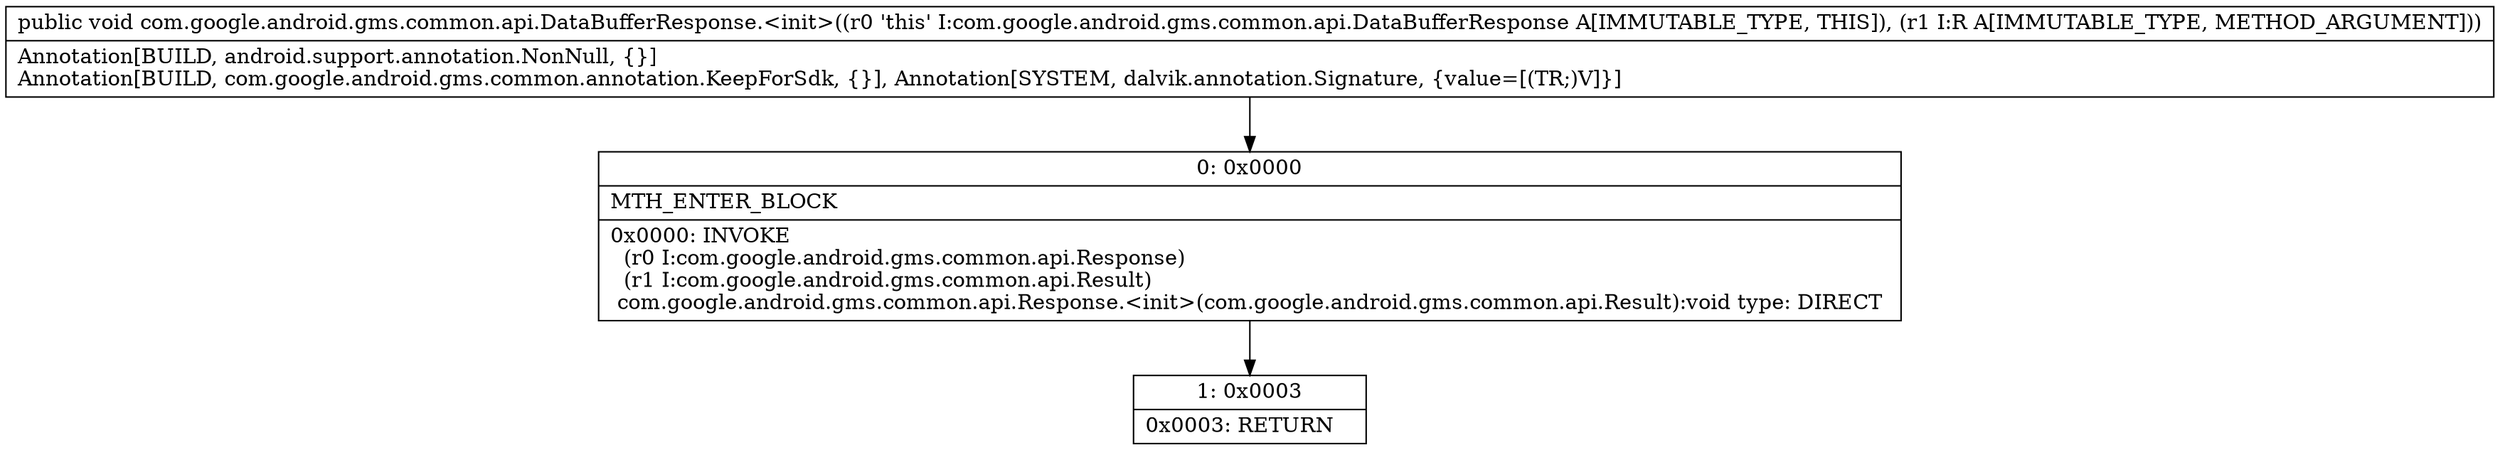 digraph "CFG forcom.google.android.gms.common.api.DataBufferResponse.\<init\>(Lcom\/google\/android\/gms\/common\/data\/AbstractDataBuffer;)V" {
Node_0 [shape=record,label="{0\:\ 0x0000|MTH_ENTER_BLOCK\l|0x0000: INVOKE  \l  (r0 I:com.google.android.gms.common.api.Response)\l  (r1 I:com.google.android.gms.common.api.Result)\l com.google.android.gms.common.api.Response.\<init\>(com.google.android.gms.common.api.Result):void type: DIRECT \l}"];
Node_1 [shape=record,label="{1\:\ 0x0003|0x0003: RETURN   \l}"];
MethodNode[shape=record,label="{public void com.google.android.gms.common.api.DataBufferResponse.\<init\>((r0 'this' I:com.google.android.gms.common.api.DataBufferResponse A[IMMUTABLE_TYPE, THIS]), (r1 I:R A[IMMUTABLE_TYPE, METHOD_ARGUMENT]))  | Annotation[BUILD, android.support.annotation.NonNull, \{\}]\lAnnotation[BUILD, com.google.android.gms.common.annotation.KeepForSdk, \{\}], Annotation[SYSTEM, dalvik.annotation.Signature, \{value=[(TR;)V]\}]\l}"];
MethodNode -> Node_0;
Node_0 -> Node_1;
}


